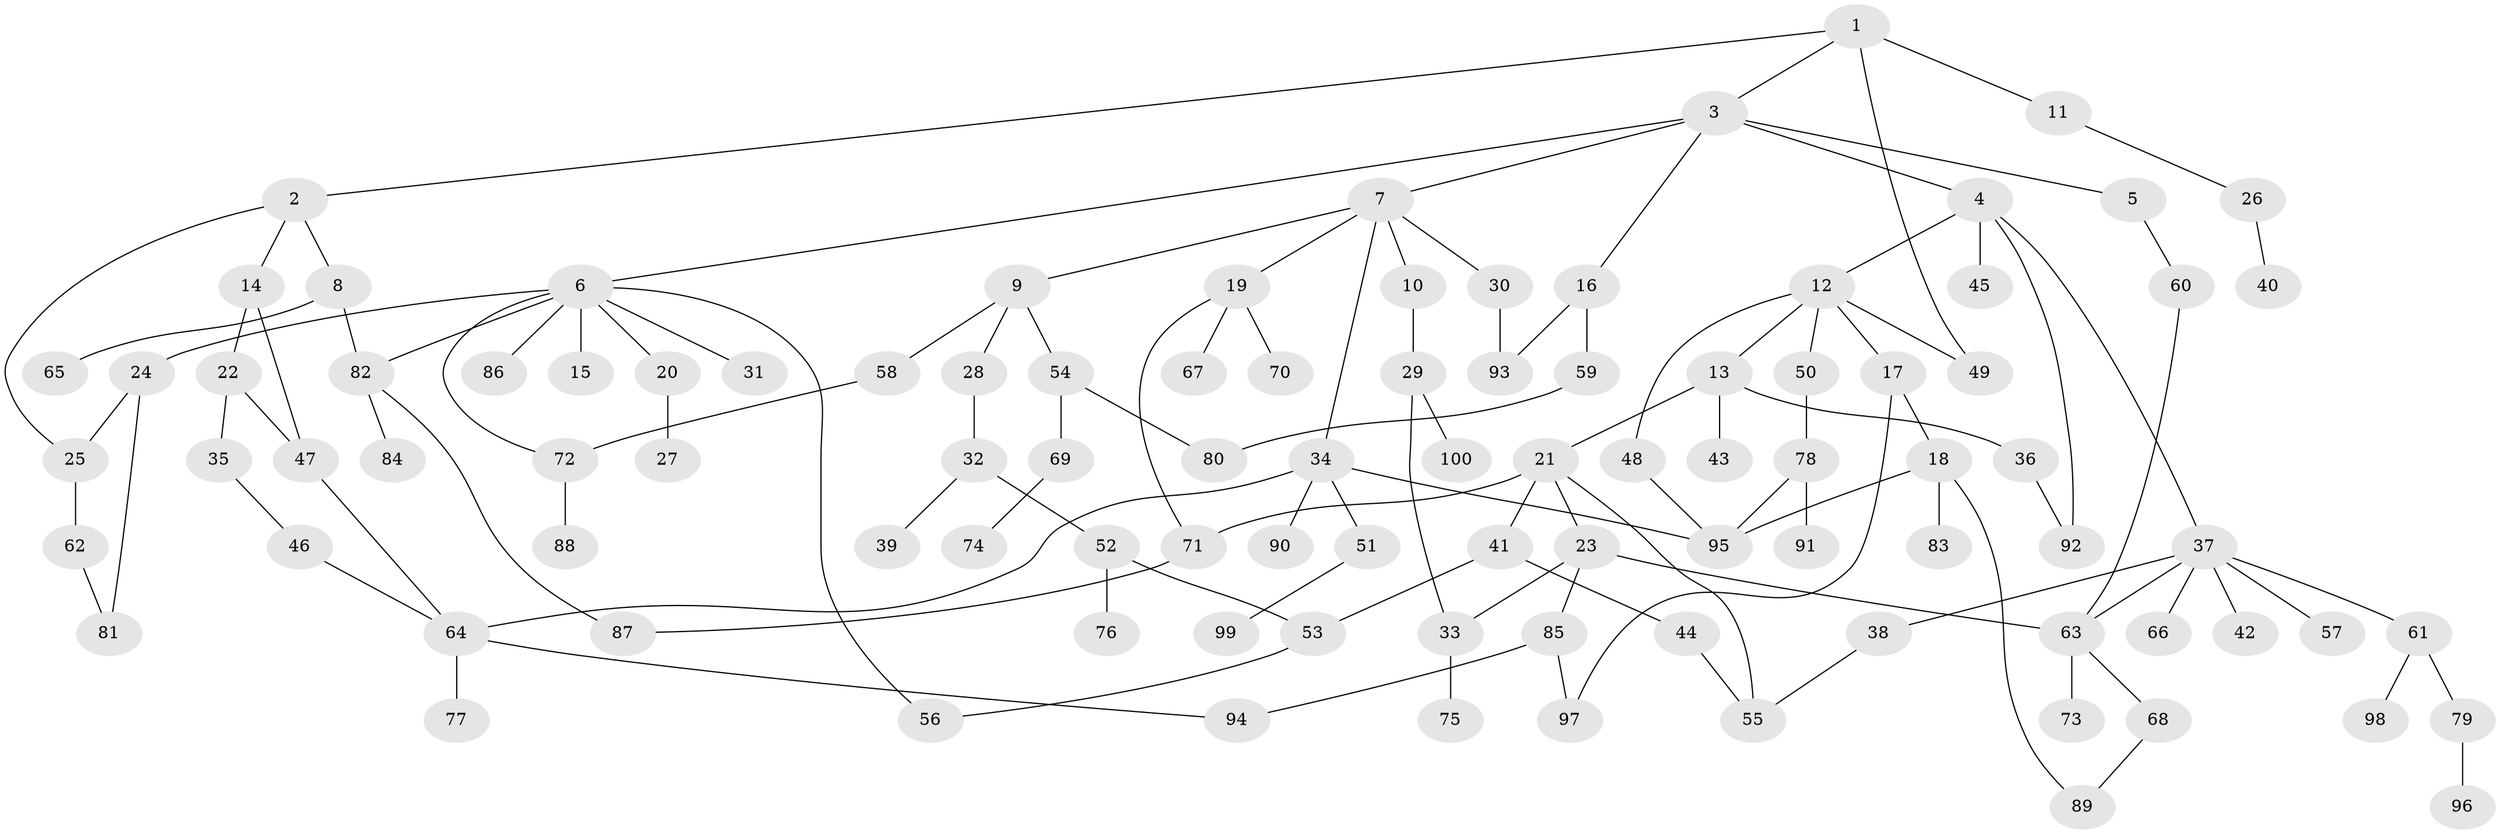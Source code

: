 // Generated by graph-tools (version 1.1) at 2025/11/02/21/25 10:11:06]
// undirected, 100 vertices, 125 edges
graph export_dot {
graph [start="1"]
  node [color=gray90,style=filled];
  1;
  2;
  3;
  4;
  5;
  6;
  7;
  8;
  9;
  10;
  11;
  12;
  13;
  14;
  15;
  16;
  17;
  18;
  19;
  20;
  21;
  22;
  23;
  24;
  25;
  26;
  27;
  28;
  29;
  30;
  31;
  32;
  33;
  34;
  35;
  36;
  37;
  38;
  39;
  40;
  41;
  42;
  43;
  44;
  45;
  46;
  47;
  48;
  49;
  50;
  51;
  52;
  53;
  54;
  55;
  56;
  57;
  58;
  59;
  60;
  61;
  62;
  63;
  64;
  65;
  66;
  67;
  68;
  69;
  70;
  71;
  72;
  73;
  74;
  75;
  76;
  77;
  78;
  79;
  80;
  81;
  82;
  83;
  84;
  85;
  86;
  87;
  88;
  89;
  90;
  91;
  92;
  93;
  94;
  95;
  96;
  97;
  98;
  99;
  100;
  1 -- 2;
  1 -- 3;
  1 -- 11;
  1 -- 49;
  2 -- 8;
  2 -- 14;
  2 -- 25;
  3 -- 4;
  3 -- 5;
  3 -- 6;
  3 -- 7;
  3 -- 16;
  4 -- 12;
  4 -- 37;
  4 -- 45;
  4 -- 92;
  5 -- 60;
  6 -- 15;
  6 -- 20;
  6 -- 24;
  6 -- 31;
  6 -- 56;
  6 -- 82;
  6 -- 86;
  6 -- 72;
  7 -- 9;
  7 -- 10;
  7 -- 19;
  7 -- 30;
  7 -- 34;
  8 -- 65;
  8 -- 82;
  9 -- 28;
  9 -- 54;
  9 -- 58;
  10 -- 29;
  11 -- 26;
  12 -- 13;
  12 -- 17;
  12 -- 48;
  12 -- 49;
  12 -- 50;
  13 -- 21;
  13 -- 36;
  13 -- 43;
  14 -- 22;
  14 -- 47;
  16 -- 59;
  16 -- 93;
  17 -- 18;
  17 -- 97;
  18 -- 83;
  18 -- 89;
  18 -- 95;
  19 -- 67;
  19 -- 70;
  19 -- 71;
  20 -- 27;
  21 -- 23;
  21 -- 41;
  21 -- 55;
  21 -- 71;
  22 -- 35;
  22 -- 47;
  23 -- 85;
  23 -- 63;
  23 -- 33;
  24 -- 25;
  24 -- 81;
  25 -- 62;
  26 -- 40;
  28 -- 32;
  29 -- 33;
  29 -- 100;
  30 -- 93;
  32 -- 39;
  32 -- 52;
  33 -- 75;
  34 -- 51;
  34 -- 90;
  34 -- 95;
  34 -- 64;
  35 -- 46;
  36 -- 92;
  37 -- 38;
  37 -- 42;
  37 -- 57;
  37 -- 61;
  37 -- 63;
  37 -- 66;
  38 -- 55;
  41 -- 44;
  41 -- 53;
  44 -- 55;
  46 -- 64;
  47 -- 64;
  48 -- 95;
  50 -- 78;
  51 -- 99;
  52 -- 53;
  52 -- 76;
  53 -- 56;
  54 -- 69;
  54 -- 80;
  58 -- 72;
  59 -- 80;
  60 -- 63;
  61 -- 79;
  61 -- 98;
  62 -- 81;
  63 -- 68;
  63 -- 73;
  64 -- 77;
  64 -- 94;
  68 -- 89;
  69 -- 74;
  71 -- 87;
  72 -- 88;
  78 -- 91;
  78 -- 95;
  79 -- 96;
  82 -- 84;
  82 -- 87;
  85 -- 94;
  85 -- 97;
}
